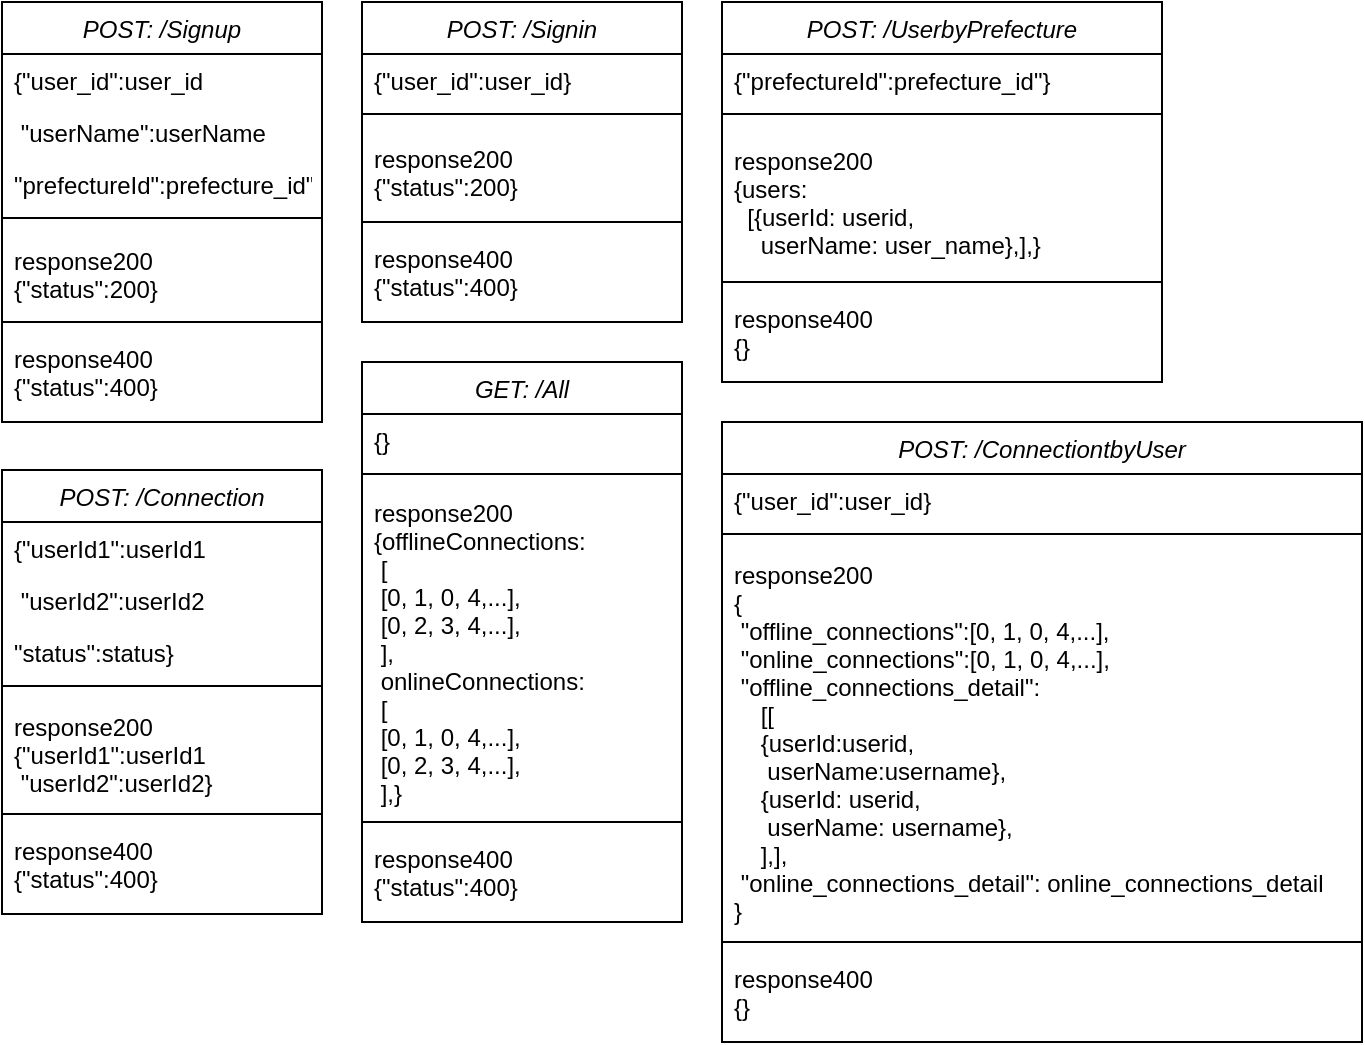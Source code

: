 <mxfile version="19.0.3" type="device"><diagram id="C5RBs43oDa-KdzZeNtuy" name="Page-1"><mxGraphModel dx="901" dy="690" grid="1" gridSize="10" guides="1" tooltips="1" connect="1" arrows="1" fold="1" page="1" pageScale="1" pageWidth="827" pageHeight="1169" math="0" shadow="0"><root><mxCell id="WIyWlLk6GJQsqaUBKTNV-0"/><mxCell id="WIyWlLk6GJQsqaUBKTNV-1" parent="WIyWlLk6GJQsqaUBKTNV-0"/><mxCell id="zkfFHV4jXpPFQw0GAbJ--0" value="POST: /Signup" style="swimlane;fontStyle=2;align=center;verticalAlign=top;childLayout=stackLayout;horizontal=1;startSize=26;horizontalStack=0;resizeParent=1;resizeLast=0;collapsible=1;marginBottom=0;rounded=0;shadow=0;strokeWidth=1;" parent="WIyWlLk6GJQsqaUBKTNV-1" vertex="1"><mxGeometry x="40" y="40" width="160" height="210" as="geometry"><mxRectangle x="230" y="140" width="160" height="26" as="alternateBounds"/></mxGeometry></mxCell><mxCell id="zkfFHV4jXpPFQw0GAbJ--1" value="{&quot;user_id&quot;:user_id" style="text;align=left;verticalAlign=top;spacingLeft=4;spacingRight=4;overflow=hidden;rotatable=0;points=[[0,0.5],[1,0.5]];portConstraint=eastwest;" parent="zkfFHV4jXpPFQw0GAbJ--0" vertex="1"><mxGeometry y="26" width="160" height="26" as="geometry"/></mxCell><mxCell id="zkfFHV4jXpPFQw0GAbJ--2" value=" &quot;userName&quot;:userName" style="text;align=left;verticalAlign=top;spacingLeft=4;spacingRight=4;overflow=hidden;rotatable=0;points=[[0,0.5],[1,0.5]];portConstraint=eastwest;rounded=0;shadow=0;html=0;" parent="zkfFHV4jXpPFQw0GAbJ--0" vertex="1"><mxGeometry y="52" width="160" height="26" as="geometry"/></mxCell><mxCell id="zkfFHV4jXpPFQw0GAbJ--3" value="&quot;prefectureId&quot;:prefecture_id&quot;}" style="text;align=left;verticalAlign=top;spacingLeft=4;spacingRight=4;overflow=hidden;rotatable=0;points=[[0,0.5],[1,0.5]];portConstraint=eastwest;rounded=0;shadow=0;html=0;" parent="zkfFHV4jXpPFQw0GAbJ--0" vertex="1"><mxGeometry y="78" width="160" height="26" as="geometry"/></mxCell><mxCell id="zkfFHV4jXpPFQw0GAbJ--4" value="" style="line;html=1;strokeWidth=1;align=left;verticalAlign=middle;spacingTop=-1;spacingLeft=3;spacingRight=3;rotatable=0;labelPosition=right;points=[];portConstraint=eastwest;" parent="zkfFHV4jXpPFQw0GAbJ--0" vertex="1"><mxGeometry y="104" width="160" height="8" as="geometry"/></mxCell><mxCell id="zkfFHV4jXpPFQw0GAbJ--5" value="response200&#10;{&quot;status&quot;:200}" style="text;align=left;verticalAlign=middle;spacingLeft=4;spacingRight=4;overflow=hidden;rotatable=0;points=[[0,0.5],[1,0.5]];portConstraint=eastwest;fontStyle=0;strokeColor=none;spacingTop=0;" parent="zkfFHV4jXpPFQw0GAbJ--0" vertex="1"><mxGeometry y="112" width="160" height="48" as="geometry"/></mxCell><mxCell id="D3y1mQ1WCmskJtmeK-T_-1" value="response400&#10;{&quot;status&quot;:400}" style="text;align=left;verticalAlign=middle;spacingLeft=4;spacingRight=4;overflow=hidden;rotatable=0;points=[[0,0.5],[1,0.5]];portConstraint=eastwest;fontStyle=0;strokeColor=default;" vertex="1" parent="zkfFHV4jXpPFQw0GAbJ--0"><mxGeometry y="160" width="160" height="50" as="geometry"/></mxCell><mxCell id="D3y1mQ1WCmskJtmeK-T_-2" value="POST: /Signin" style="swimlane;fontStyle=2;align=center;verticalAlign=top;childLayout=stackLayout;horizontal=1;startSize=26;horizontalStack=0;resizeParent=1;resizeLast=0;collapsible=1;marginBottom=0;rounded=0;shadow=0;strokeWidth=1;" vertex="1" parent="WIyWlLk6GJQsqaUBKTNV-1"><mxGeometry x="220" y="40" width="160" height="160" as="geometry"><mxRectangle x="230" y="140" width="160" height="26" as="alternateBounds"/></mxGeometry></mxCell><mxCell id="D3y1mQ1WCmskJtmeK-T_-3" value="{&quot;user_id&quot;:user_id}" style="text;align=left;verticalAlign=top;spacingLeft=4;spacingRight=4;overflow=hidden;rotatable=0;points=[[0,0.5],[1,0.5]];portConstraint=eastwest;" vertex="1" parent="D3y1mQ1WCmskJtmeK-T_-2"><mxGeometry y="26" width="160" height="26" as="geometry"/></mxCell><mxCell id="D3y1mQ1WCmskJtmeK-T_-6" value="" style="line;html=1;strokeWidth=1;align=left;verticalAlign=middle;spacingTop=-1;spacingLeft=3;spacingRight=3;rotatable=0;labelPosition=right;points=[];portConstraint=eastwest;" vertex="1" parent="D3y1mQ1WCmskJtmeK-T_-2"><mxGeometry y="52" width="160" height="8" as="geometry"/></mxCell><mxCell id="D3y1mQ1WCmskJtmeK-T_-7" value="response200&#10;{&quot;status&quot;:200}" style="text;align=left;verticalAlign=middle;spacingLeft=4;spacingRight=4;overflow=hidden;rotatable=0;points=[[0,0.5],[1,0.5]];portConstraint=eastwest;fontStyle=0;strokeColor=none;spacingTop=0;" vertex="1" parent="D3y1mQ1WCmskJtmeK-T_-2"><mxGeometry y="60" width="160" height="50" as="geometry"/></mxCell><mxCell id="D3y1mQ1WCmskJtmeK-T_-8" value="response400&#10;{&quot;status&quot;:400}" style="text;align=left;verticalAlign=middle;spacingLeft=4;spacingRight=4;overflow=hidden;rotatable=0;points=[[0,0.5],[1,0.5]];portConstraint=eastwest;fontStyle=0;strokeColor=default;" vertex="1" parent="D3y1mQ1WCmskJtmeK-T_-2"><mxGeometry y="110" width="160" height="50" as="geometry"/></mxCell><mxCell id="D3y1mQ1WCmskJtmeK-T_-9" value="POST: /Connection" style="swimlane;fontStyle=2;align=center;verticalAlign=top;childLayout=stackLayout;horizontal=1;startSize=26;horizontalStack=0;resizeParent=1;resizeLast=0;collapsible=1;marginBottom=0;rounded=0;shadow=0;strokeWidth=1;" vertex="1" parent="WIyWlLk6GJQsqaUBKTNV-1"><mxGeometry x="40" y="274" width="160" height="222" as="geometry"><mxRectangle x="230" y="140" width="160" height="26" as="alternateBounds"/></mxGeometry></mxCell><mxCell id="D3y1mQ1WCmskJtmeK-T_-10" value="{&quot;userId1&quot;:userId1" style="text;align=left;verticalAlign=top;spacingLeft=4;spacingRight=4;overflow=hidden;rotatable=0;points=[[0,0.5],[1,0.5]];portConstraint=eastwest;" vertex="1" parent="D3y1mQ1WCmskJtmeK-T_-9"><mxGeometry y="26" width="160" height="26" as="geometry"/></mxCell><mxCell id="D3y1mQ1WCmskJtmeK-T_-16" value=" &quot;userId2&quot;:userId2" style="text;align=left;verticalAlign=top;spacingLeft=4;spacingRight=4;overflow=hidden;rotatable=0;points=[[0,0.5],[1,0.5]];portConstraint=eastwest;" vertex="1" parent="D3y1mQ1WCmskJtmeK-T_-9"><mxGeometry y="52" width="160" height="26" as="geometry"/></mxCell><mxCell id="D3y1mQ1WCmskJtmeK-T_-11" value="&quot;status&quot;:status}" style="text;align=left;verticalAlign=top;spacingLeft=4;spacingRight=4;overflow=hidden;rotatable=0;points=[[0,0.5],[1,0.5]];portConstraint=eastwest;rounded=0;shadow=0;html=0;" vertex="1" parent="D3y1mQ1WCmskJtmeK-T_-9"><mxGeometry y="78" width="160" height="26" as="geometry"/></mxCell><mxCell id="D3y1mQ1WCmskJtmeK-T_-13" value="" style="line;html=1;strokeWidth=1;align=left;verticalAlign=middle;spacingTop=-1;spacingLeft=3;spacingRight=3;rotatable=0;labelPosition=right;points=[];portConstraint=eastwest;" vertex="1" parent="D3y1mQ1WCmskJtmeK-T_-9"><mxGeometry y="104" width="160" height="8" as="geometry"/></mxCell><mxCell id="D3y1mQ1WCmskJtmeK-T_-14" value="response200&#10;{&quot;userId1&quot;:userId1&#10; &quot;userId2&quot;:userId2}" style="text;align=left;verticalAlign=middle;spacingLeft=4;spacingRight=4;overflow=hidden;rotatable=0;points=[[0,0.5],[1,0.5]];portConstraint=eastwest;fontStyle=0;strokeColor=none;spacingTop=0;" vertex="1" parent="D3y1mQ1WCmskJtmeK-T_-9"><mxGeometry y="112" width="160" height="60" as="geometry"/></mxCell><mxCell id="D3y1mQ1WCmskJtmeK-T_-15" value="response400&#10;{&quot;status&quot;:400}" style="text;align=left;verticalAlign=middle;spacingLeft=4;spacingRight=4;overflow=hidden;rotatable=0;points=[[0,0.5],[1,0.5]];portConstraint=eastwest;fontStyle=0;strokeColor=default;" vertex="1" parent="D3y1mQ1WCmskJtmeK-T_-9"><mxGeometry y="172" width="160" height="50" as="geometry"/></mxCell><mxCell id="D3y1mQ1WCmskJtmeK-T_-17" value="GET: /All" style="swimlane;fontStyle=2;align=center;verticalAlign=top;childLayout=stackLayout;horizontal=1;startSize=26;horizontalStack=0;resizeParent=1;resizeLast=0;collapsible=1;marginBottom=0;rounded=0;shadow=0;strokeWidth=1;" vertex="1" parent="WIyWlLk6GJQsqaUBKTNV-1"><mxGeometry x="220" y="220" width="160" height="280" as="geometry"><mxRectangle x="230" y="140" width="160" height="26" as="alternateBounds"/></mxGeometry></mxCell><mxCell id="D3y1mQ1WCmskJtmeK-T_-18" value="{}" style="text;align=left;verticalAlign=top;spacingLeft=4;spacingRight=4;overflow=hidden;rotatable=0;points=[[0,0.5],[1,0.5]];portConstraint=eastwest;" vertex="1" parent="D3y1mQ1WCmskJtmeK-T_-17"><mxGeometry y="26" width="160" height="26" as="geometry"/></mxCell><mxCell id="D3y1mQ1WCmskJtmeK-T_-19" value="" style="line;html=1;strokeWidth=1;align=left;verticalAlign=middle;spacingTop=-1;spacingLeft=3;spacingRight=3;rotatable=0;labelPosition=right;points=[];portConstraint=eastwest;" vertex="1" parent="D3y1mQ1WCmskJtmeK-T_-17"><mxGeometry y="52" width="160" height="8" as="geometry"/></mxCell><mxCell id="D3y1mQ1WCmskJtmeK-T_-20" value="response200&#10;{offlineConnections:&#10; [&#10; [0, 1, 0, 4,...],&#10; [0, 2, 3, 4,...],&#10; ],&#10; onlineConnections:&#10; [&#10; [0, 1, 0, 4,...],&#10; [0, 2, 3, 4,...],&#10; ],}" style="text;align=left;verticalAlign=middle;spacingLeft=4;spacingRight=4;overflow=hidden;rotatable=0;points=[[0,0.5],[1,0.5]];portConstraint=eastwest;fontStyle=0;strokeColor=none;spacingTop=0;fontFamily=Helvetica;" vertex="1" parent="D3y1mQ1WCmskJtmeK-T_-17"><mxGeometry y="60" width="160" height="170" as="geometry"/></mxCell><mxCell id="D3y1mQ1WCmskJtmeK-T_-21" value="response400&#10;{&quot;status&quot;:400}" style="text;align=left;verticalAlign=middle;spacingLeft=4;spacingRight=4;overflow=hidden;rotatable=0;points=[[0,0.5],[1,0.5]];portConstraint=eastwest;fontStyle=0;strokeColor=default;" vertex="1" parent="D3y1mQ1WCmskJtmeK-T_-17"><mxGeometry y="230" width="160" height="50" as="geometry"/></mxCell><mxCell id="D3y1mQ1WCmskJtmeK-T_-22" value="POST: /UserbyPrefecture" style="swimlane;fontStyle=2;align=center;verticalAlign=top;childLayout=stackLayout;horizontal=1;startSize=26;horizontalStack=0;resizeParent=1;resizeLast=0;collapsible=1;marginBottom=0;rounded=0;shadow=0;strokeWidth=1;" vertex="1" parent="WIyWlLk6GJQsqaUBKTNV-1"><mxGeometry x="400" y="40" width="220" height="190" as="geometry"><mxRectangle x="230" y="140" width="160" height="26" as="alternateBounds"/></mxGeometry></mxCell><mxCell id="D3y1mQ1WCmskJtmeK-T_-23" value="{&quot;prefectureId&quot;:prefecture_id&quot;}" style="text;align=left;verticalAlign=top;spacingLeft=4;spacingRight=4;overflow=hidden;rotatable=0;points=[[0,0.5],[1,0.5]];portConstraint=eastwest;" vertex="1" parent="D3y1mQ1WCmskJtmeK-T_-22"><mxGeometry y="26" width="220" height="26" as="geometry"/></mxCell><mxCell id="D3y1mQ1WCmskJtmeK-T_-24" value="" style="line;html=1;strokeWidth=1;align=left;verticalAlign=middle;spacingTop=-1;spacingLeft=3;spacingRight=3;rotatable=0;labelPosition=right;points=[];portConstraint=eastwest;" vertex="1" parent="D3y1mQ1WCmskJtmeK-T_-22"><mxGeometry y="52" width="220" height="8" as="geometry"/></mxCell><mxCell id="D3y1mQ1WCmskJtmeK-T_-25" value="response200&#10;{users:&#10;  [{userId: userid,&#10;    userName: user_name},],}" style="text;align=left;verticalAlign=middle;spacingLeft=4;spacingRight=4;overflow=hidden;rotatable=0;points=[[0,0.5],[1,0.5]];portConstraint=eastwest;fontStyle=0;strokeColor=none;spacingTop=0;fontFamily=Helvetica;" vertex="1" parent="D3y1mQ1WCmskJtmeK-T_-22"><mxGeometry y="60" width="220" height="80" as="geometry"/></mxCell><mxCell id="D3y1mQ1WCmskJtmeK-T_-26" value="response400&#10;{}" style="text;align=left;verticalAlign=middle;spacingLeft=4;spacingRight=4;overflow=hidden;rotatable=0;points=[[0,0.5],[1,0.5]];portConstraint=eastwest;fontStyle=0;strokeColor=default;" vertex="1" parent="D3y1mQ1WCmskJtmeK-T_-22"><mxGeometry y="140" width="220" height="50" as="geometry"/></mxCell><mxCell id="D3y1mQ1WCmskJtmeK-T_-27" value="POST: /ConnectiontbyUser" style="swimlane;fontStyle=2;align=center;verticalAlign=top;childLayout=stackLayout;horizontal=1;startSize=26;horizontalStack=0;resizeParent=1;resizeLast=0;collapsible=1;marginBottom=0;rounded=0;shadow=0;strokeWidth=1;" vertex="1" parent="WIyWlLk6GJQsqaUBKTNV-1"><mxGeometry x="400" y="250" width="320" height="310" as="geometry"><mxRectangle x="230" y="140" width="160" height="26" as="alternateBounds"/></mxGeometry></mxCell><mxCell id="D3y1mQ1WCmskJtmeK-T_-28" value="{&quot;user_id&quot;:user_id}" style="text;align=left;verticalAlign=top;spacingLeft=4;spacingRight=4;overflow=hidden;rotatable=0;points=[[0,0.5],[1,0.5]];portConstraint=eastwest;" vertex="1" parent="D3y1mQ1WCmskJtmeK-T_-27"><mxGeometry y="26" width="320" height="26" as="geometry"/></mxCell><mxCell id="D3y1mQ1WCmskJtmeK-T_-29" value="" style="line;html=1;strokeWidth=1;align=left;verticalAlign=middle;spacingTop=-1;spacingLeft=3;spacingRight=3;rotatable=0;labelPosition=right;points=[];portConstraint=eastwest;" vertex="1" parent="D3y1mQ1WCmskJtmeK-T_-27"><mxGeometry y="52" width="320" height="8" as="geometry"/></mxCell><mxCell id="D3y1mQ1WCmskJtmeK-T_-30" value="response200&#10;{&#10; &quot;offline_connections&quot;:[0, 1, 0, 4,...],&#10; &quot;online_connections&quot;:[0, 1, 0, 4,...],&#10; &quot;offline_connections_detail&quot;:&#10;    [[&#10;    {userId:userid,&#10;     userName:username},&#10;    {userId: userid,&#10;     userName: username},&#10;    ],],&#10; &quot;online_connections_detail&quot;: online_connections_detail&#10;}" style="text;align=left;verticalAlign=middle;spacingLeft=4;spacingRight=4;overflow=hidden;rotatable=0;points=[[0,0.5],[1,0.5]];portConstraint=eastwest;fontStyle=0;strokeColor=none;spacingTop=0;fontFamily=Helvetica;" vertex="1" parent="D3y1mQ1WCmskJtmeK-T_-27"><mxGeometry y="60" width="320" height="200" as="geometry"/></mxCell><mxCell id="D3y1mQ1WCmskJtmeK-T_-31" value="response400&#10;{}" style="text;align=left;verticalAlign=middle;spacingLeft=4;spacingRight=4;overflow=hidden;rotatable=0;points=[[0,0.5],[1,0.5]];portConstraint=eastwest;fontStyle=0;strokeColor=default;" vertex="1" parent="D3y1mQ1WCmskJtmeK-T_-27"><mxGeometry y="260" width="320" height="50" as="geometry"/></mxCell></root></mxGraphModel></diagram></mxfile>
